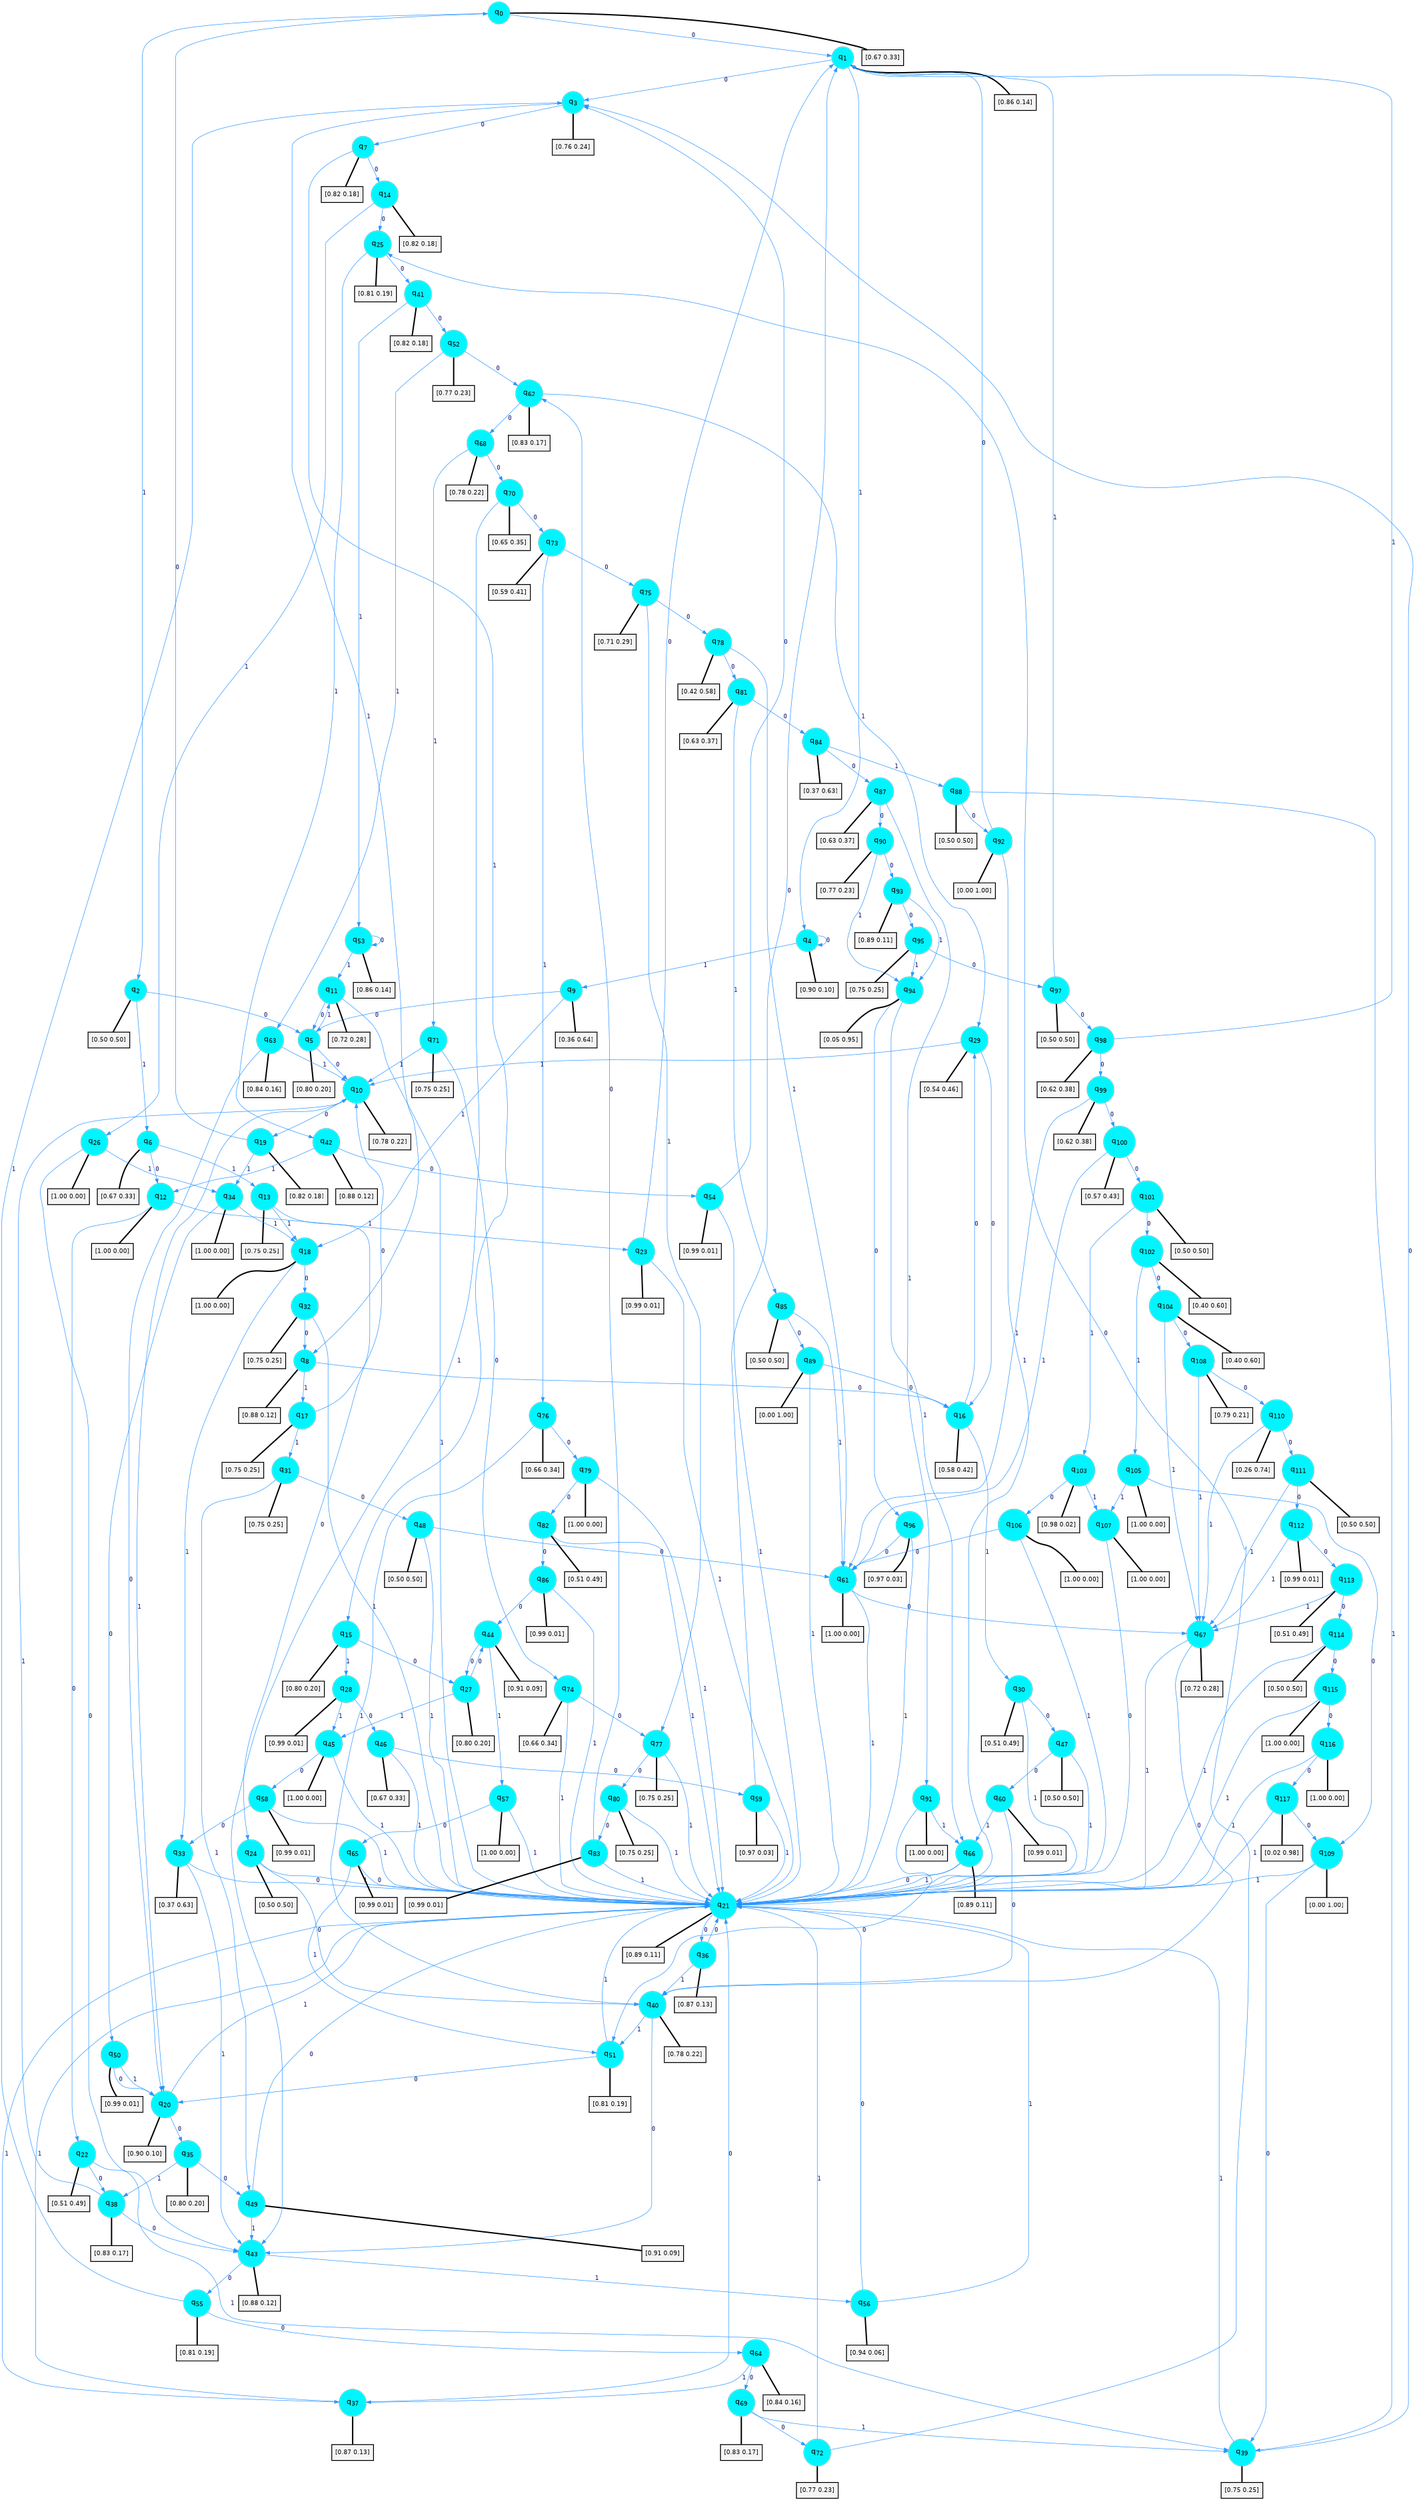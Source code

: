 digraph G {
graph [
bgcolor=transparent, dpi=300, rankdir=TD, size="40,25"];
node [
color=gray, fillcolor=turquoise1, fontcolor=black, fontname=Helvetica, fontsize=16, fontweight=bold, shape=circle, style=filled];
edge [
arrowsize=1, color=dodgerblue1, fontcolor=midnightblue, fontname=courier, fontweight=bold, penwidth=1, style=solid, weight=20];
0[label=<q<SUB>0</SUB>>];
1[label=<q<SUB>1</SUB>>];
2[label=<q<SUB>2</SUB>>];
3[label=<q<SUB>3</SUB>>];
4[label=<q<SUB>4</SUB>>];
5[label=<q<SUB>5</SUB>>];
6[label=<q<SUB>6</SUB>>];
7[label=<q<SUB>7</SUB>>];
8[label=<q<SUB>8</SUB>>];
9[label=<q<SUB>9</SUB>>];
10[label=<q<SUB>10</SUB>>];
11[label=<q<SUB>11</SUB>>];
12[label=<q<SUB>12</SUB>>];
13[label=<q<SUB>13</SUB>>];
14[label=<q<SUB>14</SUB>>];
15[label=<q<SUB>15</SUB>>];
16[label=<q<SUB>16</SUB>>];
17[label=<q<SUB>17</SUB>>];
18[label=<q<SUB>18</SUB>>];
19[label=<q<SUB>19</SUB>>];
20[label=<q<SUB>20</SUB>>];
21[label=<q<SUB>21</SUB>>];
22[label=<q<SUB>22</SUB>>];
23[label=<q<SUB>23</SUB>>];
24[label=<q<SUB>24</SUB>>];
25[label=<q<SUB>25</SUB>>];
26[label=<q<SUB>26</SUB>>];
27[label=<q<SUB>27</SUB>>];
28[label=<q<SUB>28</SUB>>];
29[label=<q<SUB>29</SUB>>];
30[label=<q<SUB>30</SUB>>];
31[label=<q<SUB>31</SUB>>];
32[label=<q<SUB>32</SUB>>];
33[label=<q<SUB>33</SUB>>];
34[label=<q<SUB>34</SUB>>];
35[label=<q<SUB>35</SUB>>];
36[label=<q<SUB>36</SUB>>];
37[label=<q<SUB>37</SUB>>];
38[label=<q<SUB>38</SUB>>];
39[label=<q<SUB>39</SUB>>];
40[label=<q<SUB>40</SUB>>];
41[label=<q<SUB>41</SUB>>];
42[label=<q<SUB>42</SUB>>];
43[label=<q<SUB>43</SUB>>];
44[label=<q<SUB>44</SUB>>];
45[label=<q<SUB>45</SUB>>];
46[label=<q<SUB>46</SUB>>];
47[label=<q<SUB>47</SUB>>];
48[label=<q<SUB>48</SUB>>];
49[label=<q<SUB>49</SUB>>];
50[label=<q<SUB>50</SUB>>];
51[label=<q<SUB>51</SUB>>];
52[label=<q<SUB>52</SUB>>];
53[label=<q<SUB>53</SUB>>];
54[label=<q<SUB>54</SUB>>];
55[label=<q<SUB>55</SUB>>];
56[label=<q<SUB>56</SUB>>];
57[label=<q<SUB>57</SUB>>];
58[label=<q<SUB>58</SUB>>];
59[label=<q<SUB>59</SUB>>];
60[label=<q<SUB>60</SUB>>];
61[label=<q<SUB>61</SUB>>];
62[label=<q<SUB>62</SUB>>];
63[label=<q<SUB>63</SUB>>];
64[label=<q<SUB>64</SUB>>];
65[label=<q<SUB>65</SUB>>];
66[label=<q<SUB>66</SUB>>];
67[label=<q<SUB>67</SUB>>];
68[label=<q<SUB>68</SUB>>];
69[label=<q<SUB>69</SUB>>];
70[label=<q<SUB>70</SUB>>];
71[label=<q<SUB>71</SUB>>];
72[label=<q<SUB>72</SUB>>];
73[label=<q<SUB>73</SUB>>];
74[label=<q<SUB>74</SUB>>];
75[label=<q<SUB>75</SUB>>];
76[label=<q<SUB>76</SUB>>];
77[label=<q<SUB>77</SUB>>];
78[label=<q<SUB>78</SUB>>];
79[label=<q<SUB>79</SUB>>];
80[label=<q<SUB>80</SUB>>];
81[label=<q<SUB>81</SUB>>];
82[label=<q<SUB>82</SUB>>];
83[label=<q<SUB>83</SUB>>];
84[label=<q<SUB>84</SUB>>];
85[label=<q<SUB>85</SUB>>];
86[label=<q<SUB>86</SUB>>];
87[label=<q<SUB>87</SUB>>];
88[label=<q<SUB>88</SUB>>];
89[label=<q<SUB>89</SUB>>];
90[label=<q<SUB>90</SUB>>];
91[label=<q<SUB>91</SUB>>];
92[label=<q<SUB>92</SUB>>];
93[label=<q<SUB>93</SUB>>];
94[label=<q<SUB>94</SUB>>];
95[label=<q<SUB>95</SUB>>];
96[label=<q<SUB>96</SUB>>];
97[label=<q<SUB>97</SUB>>];
98[label=<q<SUB>98</SUB>>];
99[label=<q<SUB>99</SUB>>];
100[label=<q<SUB>100</SUB>>];
101[label=<q<SUB>101</SUB>>];
102[label=<q<SUB>102</SUB>>];
103[label=<q<SUB>103</SUB>>];
104[label=<q<SUB>104</SUB>>];
105[label=<q<SUB>105</SUB>>];
106[label=<q<SUB>106</SUB>>];
107[label=<q<SUB>107</SUB>>];
108[label=<q<SUB>108</SUB>>];
109[label=<q<SUB>109</SUB>>];
110[label=<q<SUB>110</SUB>>];
111[label=<q<SUB>111</SUB>>];
112[label=<q<SUB>112</SUB>>];
113[label=<q<SUB>113</SUB>>];
114[label=<q<SUB>114</SUB>>];
115[label=<q<SUB>115</SUB>>];
116[label=<q<SUB>116</SUB>>];
117[label=<q<SUB>117</SUB>>];
118[label="[0.67 0.33]", shape=box,fontcolor=black, fontname=Helvetica, fontsize=14, penwidth=2, fillcolor=whitesmoke,color=black];
119[label="[0.86 0.14]", shape=box,fontcolor=black, fontname=Helvetica, fontsize=14, penwidth=2, fillcolor=whitesmoke,color=black];
120[label="[0.50 0.50]", shape=box,fontcolor=black, fontname=Helvetica, fontsize=14, penwidth=2, fillcolor=whitesmoke,color=black];
121[label="[0.76 0.24]", shape=box,fontcolor=black, fontname=Helvetica, fontsize=14, penwidth=2, fillcolor=whitesmoke,color=black];
122[label="[0.90 0.10]", shape=box,fontcolor=black, fontname=Helvetica, fontsize=14, penwidth=2, fillcolor=whitesmoke,color=black];
123[label="[0.80 0.20]", shape=box,fontcolor=black, fontname=Helvetica, fontsize=14, penwidth=2, fillcolor=whitesmoke,color=black];
124[label="[0.67 0.33]", shape=box,fontcolor=black, fontname=Helvetica, fontsize=14, penwidth=2, fillcolor=whitesmoke,color=black];
125[label="[0.82 0.18]", shape=box,fontcolor=black, fontname=Helvetica, fontsize=14, penwidth=2, fillcolor=whitesmoke,color=black];
126[label="[0.88 0.12]", shape=box,fontcolor=black, fontname=Helvetica, fontsize=14, penwidth=2, fillcolor=whitesmoke,color=black];
127[label="[0.36 0.64]", shape=box,fontcolor=black, fontname=Helvetica, fontsize=14, penwidth=2, fillcolor=whitesmoke,color=black];
128[label="[0.78 0.22]", shape=box,fontcolor=black, fontname=Helvetica, fontsize=14, penwidth=2, fillcolor=whitesmoke,color=black];
129[label="[0.72 0.28]", shape=box,fontcolor=black, fontname=Helvetica, fontsize=14, penwidth=2, fillcolor=whitesmoke,color=black];
130[label="[1.00 0.00]", shape=box,fontcolor=black, fontname=Helvetica, fontsize=14, penwidth=2, fillcolor=whitesmoke,color=black];
131[label="[0.75 0.25]", shape=box,fontcolor=black, fontname=Helvetica, fontsize=14, penwidth=2, fillcolor=whitesmoke,color=black];
132[label="[0.82 0.18]", shape=box,fontcolor=black, fontname=Helvetica, fontsize=14, penwidth=2, fillcolor=whitesmoke,color=black];
133[label="[0.80 0.20]", shape=box,fontcolor=black, fontname=Helvetica, fontsize=14, penwidth=2, fillcolor=whitesmoke,color=black];
134[label="[0.58 0.42]", shape=box,fontcolor=black, fontname=Helvetica, fontsize=14, penwidth=2, fillcolor=whitesmoke,color=black];
135[label="[0.75 0.25]", shape=box,fontcolor=black, fontname=Helvetica, fontsize=14, penwidth=2, fillcolor=whitesmoke,color=black];
136[label="[1.00 0.00]", shape=box,fontcolor=black, fontname=Helvetica, fontsize=14, penwidth=2, fillcolor=whitesmoke,color=black];
137[label="[0.82 0.18]", shape=box,fontcolor=black, fontname=Helvetica, fontsize=14, penwidth=2, fillcolor=whitesmoke,color=black];
138[label="[0.90 0.10]", shape=box,fontcolor=black, fontname=Helvetica, fontsize=14, penwidth=2, fillcolor=whitesmoke,color=black];
139[label="[0.89 0.11]", shape=box,fontcolor=black, fontname=Helvetica, fontsize=14, penwidth=2, fillcolor=whitesmoke,color=black];
140[label="[0.51 0.49]", shape=box,fontcolor=black, fontname=Helvetica, fontsize=14, penwidth=2, fillcolor=whitesmoke,color=black];
141[label="[0.99 0.01]", shape=box,fontcolor=black, fontname=Helvetica, fontsize=14, penwidth=2, fillcolor=whitesmoke,color=black];
142[label="[0.50 0.50]", shape=box,fontcolor=black, fontname=Helvetica, fontsize=14, penwidth=2, fillcolor=whitesmoke,color=black];
143[label="[0.81 0.19]", shape=box,fontcolor=black, fontname=Helvetica, fontsize=14, penwidth=2, fillcolor=whitesmoke,color=black];
144[label="[1.00 0.00]", shape=box,fontcolor=black, fontname=Helvetica, fontsize=14, penwidth=2, fillcolor=whitesmoke,color=black];
145[label="[0.80 0.20]", shape=box,fontcolor=black, fontname=Helvetica, fontsize=14, penwidth=2, fillcolor=whitesmoke,color=black];
146[label="[0.99 0.01]", shape=box,fontcolor=black, fontname=Helvetica, fontsize=14, penwidth=2, fillcolor=whitesmoke,color=black];
147[label="[0.54 0.46]", shape=box,fontcolor=black, fontname=Helvetica, fontsize=14, penwidth=2, fillcolor=whitesmoke,color=black];
148[label="[0.51 0.49]", shape=box,fontcolor=black, fontname=Helvetica, fontsize=14, penwidth=2, fillcolor=whitesmoke,color=black];
149[label="[0.75 0.25]", shape=box,fontcolor=black, fontname=Helvetica, fontsize=14, penwidth=2, fillcolor=whitesmoke,color=black];
150[label="[0.75 0.25]", shape=box,fontcolor=black, fontname=Helvetica, fontsize=14, penwidth=2, fillcolor=whitesmoke,color=black];
151[label="[0.37 0.63]", shape=box,fontcolor=black, fontname=Helvetica, fontsize=14, penwidth=2, fillcolor=whitesmoke,color=black];
152[label="[1.00 0.00]", shape=box,fontcolor=black, fontname=Helvetica, fontsize=14, penwidth=2, fillcolor=whitesmoke,color=black];
153[label="[0.80 0.20]", shape=box,fontcolor=black, fontname=Helvetica, fontsize=14, penwidth=2, fillcolor=whitesmoke,color=black];
154[label="[0.87 0.13]", shape=box,fontcolor=black, fontname=Helvetica, fontsize=14, penwidth=2, fillcolor=whitesmoke,color=black];
155[label="[0.87 0.13]", shape=box,fontcolor=black, fontname=Helvetica, fontsize=14, penwidth=2, fillcolor=whitesmoke,color=black];
156[label="[0.83 0.17]", shape=box,fontcolor=black, fontname=Helvetica, fontsize=14, penwidth=2, fillcolor=whitesmoke,color=black];
157[label="[0.75 0.25]", shape=box,fontcolor=black, fontname=Helvetica, fontsize=14, penwidth=2, fillcolor=whitesmoke,color=black];
158[label="[0.78 0.22]", shape=box,fontcolor=black, fontname=Helvetica, fontsize=14, penwidth=2, fillcolor=whitesmoke,color=black];
159[label="[0.82 0.18]", shape=box,fontcolor=black, fontname=Helvetica, fontsize=14, penwidth=2, fillcolor=whitesmoke,color=black];
160[label="[0.88 0.12]", shape=box,fontcolor=black, fontname=Helvetica, fontsize=14, penwidth=2, fillcolor=whitesmoke,color=black];
161[label="[0.88 0.12]", shape=box,fontcolor=black, fontname=Helvetica, fontsize=14, penwidth=2, fillcolor=whitesmoke,color=black];
162[label="[0.91 0.09]", shape=box,fontcolor=black, fontname=Helvetica, fontsize=14, penwidth=2, fillcolor=whitesmoke,color=black];
163[label="[1.00 0.00]", shape=box,fontcolor=black, fontname=Helvetica, fontsize=14, penwidth=2, fillcolor=whitesmoke,color=black];
164[label="[0.67 0.33]", shape=box,fontcolor=black, fontname=Helvetica, fontsize=14, penwidth=2, fillcolor=whitesmoke,color=black];
165[label="[0.50 0.50]", shape=box,fontcolor=black, fontname=Helvetica, fontsize=14, penwidth=2, fillcolor=whitesmoke,color=black];
166[label="[0.50 0.50]", shape=box,fontcolor=black, fontname=Helvetica, fontsize=14, penwidth=2, fillcolor=whitesmoke,color=black];
167[label="[0.91 0.09]", shape=box,fontcolor=black, fontname=Helvetica, fontsize=14, penwidth=2, fillcolor=whitesmoke,color=black];
168[label="[0.99 0.01]", shape=box,fontcolor=black, fontname=Helvetica, fontsize=14, penwidth=2, fillcolor=whitesmoke,color=black];
169[label="[0.81 0.19]", shape=box,fontcolor=black, fontname=Helvetica, fontsize=14, penwidth=2, fillcolor=whitesmoke,color=black];
170[label="[0.77 0.23]", shape=box,fontcolor=black, fontname=Helvetica, fontsize=14, penwidth=2, fillcolor=whitesmoke,color=black];
171[label="[0.86 0.14]", shape=box,fontcolor=black, fontname=Helvetica, fontsize=14, penwidth=2, fillcolor=whitesmoke,color=black];
172[label="[0.99 0.01]", shape=box,fontcolor=black, fontname=Helvetica, fontsize=14, penwidth=2, fillcolor=whitesmoke,color=black];
173[label="[0.81 0.19]", shape=box,fontcolor=black, fontname=Helvetica, fontsize=14, penwidth=2, fillcolor=whitesmoke,color=black];
174[label="[0.94 0.06]", shape=box,fontcolor=black, fontname=Helvetica, fontsize=14, penwidth=2, fillcolor=whitesmoke,color=black];
175[label="[1.00 0.00]", shape=box,fontcolor=black, fontname=Helvetica, fontsize=14, penwidth=2, fillcolor=whitesmoke,color=black];
176[label="[0.99 0.01]", shape=box,fontcolor=black, fontname=Helvetica, fontsize=14, penwidth=2, fillcolor=whitesmoke,color=black];
177[label="[0.97 0.03]", shape=box,fontcolor=black, fontname=Helvetica, fontsize=14, penwidth=2, fillcolor=whitesmoke,color=black];
178[label="[0.99 0.01]", shape=box,fontcolor=black, fontname=Helvetica, fontsize=14, penwidth=2, fillcolor=whitesmoke,color=black];
179[label="[1.00 0.00]", shape=box,fontcolor=black, fontname=Helvetica, fontsize=14, penwidth=2, fillcolor=whitesmoke,color=black];
180[label="[0.83 0.17]", shape=box,fontcolor=black, fontname=Helvetica, fontsize=14, penwidth=2, fillcolor=whitesmoke,color=black];
181[label="[0.84 0.16]", shape=box,fontcolor=black, fontname=Helvetica, fontsize=14, penwidth=2, fillcolor=whitesmoke,color=black];
182[label="[0.84 0.16]", shape=box,fontcolor=black, fontname=Helvetica, fontsize=14, penwidth=2, fillcolor=whitesmoke,color=black];
183[label="[0.99 0.01]", shape=box,fontcolor=black, fontname=Helvetica, fontsize=14, penwidth=2, fillcolor=whitesmoke,color=black];
184[label="[0.89 0.11]", shape=box,fontcolor=black, fontname=Helvetica, fontsize=14, penwidth=2, fillcolor=whitesmoke,color=black];
185[label="[0.72 0.28]", shape=box,fontcolor=black, fontname=Helvetica, fontsize=14, penwidth=2, fillcolor=whitesmoke,color=black];
186[label="[0.78 0.22]", shape=box,fontcolor=black, fontname=Helvetica, fontsize=14, penwidth=2, fillcolor=whitesmoke,color=black];
187[label="[0.83 0.17]", shape=box,fontcolor=black, fontname=Helvetica, fontsize=14, penwidth=2, fillcolor=whitesmoke,color=black];
188[label="[0.65 0.35]", shape=box,fontcolor=black, fontname=Helvetica, fontsize=14, penwidth=2, fillcolor=whitesmoke,color=black];
189[label="[0.75 0.25]", shape=box,fontcolor=black, fontname=Helvetica, fontsize=14, penwidth=2, fillcolor=whitesmoke,color=black];
190[label="[0.77 0.23]", shape=box,fontcolor=black, fontname=Helvetica, fontsize=14, penwidth=2, fillcolor=whitesmoke,color=black];
191[label="[0.59 0.41]", shape=box,fontcolor=black, fontname=Helvetica, fontsize=14, penwidth=2, fillcolor=whitesmoke,color=black];
192[label="[0.66 0.34]", shape=box,fontcolor=black, fontname=Helvetica, fontsize=14, penwidth=2, fillcolor=whitesmoke,color=black];
193[label="[0.71 0.29]", shape=box,fontcolor=black, fontname=Helvetica, fontsize=14, penwidth=2, fillcolor=whitesmoke,color=black];
194[label="[0.66 0.34]", shape=box,fontcolor=black, fontname=Helvetica, fontsize=14, penwidth=2, fillcolor=whitesmoke,color=black];
195[label="[0.75 0.25]", shape=box,fontcolor=black, fontname=Helvetica, fontsize=14, penwidth=2, fillcolor=whitesmoke,color=black];
196[label="[0.42 0.58]", shape=box,fontcolor=black, fontname=Helvetica, fontsize=14, penwidth=2, fillcolor=whitesmoke,color=black];
197[label="[1.00 0.00]", shape=box,fontcolor=black, fontname=Helvetica, fontsize=14, penwidth=2, fillcolor=whitesmoke,color=black];
198[label="[0.75 0.25]", shape=box,fontcolor=black, fontname=Helvetica, fontsize=14, penwidth=2, fillcolor=whitesmoke,color=black];
199[label="[0.63 0.37]", shape=box,fontcolor=black, fontname=Helvetica, fontsize=14, penwidth=2, fillcolor=whitesmoke,color=black];
200[label="[0.51 0.49]", shape=box,fontcolor=black, fontname=Helvetica, fontsize=14, penwidth=2, fillcolor=whitesmoke,color=black];
201[label="[0.99 0.01]", shape=box,fontcolor=black, fontname=Helvetica, fontsize=14, penwidth=2, fillcolor=whitesmoke,color=black];
202[label="[0.37 0.63]", shape=box,fontcolor=black, fontname=Helvetica, fontsize=14, penwidth=2, fillcolor=whitesmoke,color=black];
203[label="[0.50 0.50]", shape=box,fontcolor=black, fontname=Helvetica, fontsize=14, penwidth=2, fillcolor=whitesmoke,color=black];
204[label="[0.99 0.01]", shape=box,fontcolor=black, fontname=Helvetica, fontsize=14, penwidth=2, fillcolor=whitesmoke,color=black];
205[label="[0.63 0.37]", shape=box,fontcolor=black, fontname=Helvetica, fontsize=14, penwidth=2, fillcolor=whitesmoke,color=black];
206[label="[0.50 0.50]", shape=box,fontcolor=black, fontname=Helvetica, fontsize=14, penwidth=2, fillcolor=whitesmoke,color=black];
207[label="[0.00 1.00]", shape=box,fontcolor=black, fontname=Helvetica, fontsize=14, penwidth=2, fillcolor=whitesmoke,color=black];
208[label="[0.77 0.23]", shape=box,fontcolor=black, fontname=Helvetica, fontsize=14, penwidth=2, fillcolor=whitesmoke,color=black];
209[label="[1.00 0.00]", shape=box,fontcolor=black, fontname=Helvetica, fontsize=14, penwidth=2, fillcolor=whitesmoke,color=black];
210[label="[0.00 1.00]", shape=box,fontcolor=black, fontname=Helvetica, fontsize=14, penwidth=2, fillcolor=whitesmoke,color=black];
211[label="[0.89 0.11]", shape=box,fontcolor=black, fontname=Helvetica, fontsize=14, penwidth=2, fillcolor=whitesmoke,color=black];
212[label="[0.05 0.95]", shape=box,fontcolor=black, fontname=Helvetica, fontsize=14, penwidth=2, fillcolor=whitesmoke,color=black];
213[label="[0.75 0.25]", shape=box,fontcolor=black, fontname=Helvetica, fontsize=14, penwidth=2, fillcolor=whitesmoke,color=black];
214[label="[0.97 0.03]", shape=box,fontcolor=black, fontname=Helvetica, fontsize=14, penwidth=2, fillcolor=whitesmoke,color=black];
215[label="[0.50 0.50]", shape=box,fontcolor=black, fontname=Helvetica, fontsize=14, penwidth=2, fillcolor=whitesmoke,color=black];
216[label="[0.62 0.38]", shape=box,fontcolor=black, fontname=Helvetica, fontsize=14, penwidth=2, fillcolor=whitesmoke,color=black];
217[label="[0.62 0.38]", shape=box,fontcolor=black, fontname=Helvetica, fontsize=14, penwidth=2, fillcolor=whitesmoke,color=black];
218[label="[0.57 0.43]", shape=box,fontcolor=black, fontname=Helvetica, fontsize=14, penwidth=2, fillcolor=whitesmoke,color=black];
219[label="[0.50 0.50]", shape=box,fontcolor=black, fontname=Helvetica, fontsize=14, penwidth=2, fillcolor=whitesmoke,color=black];
220[label="[0.40 0.60]", shape=box,fontcolor=black, fontname=Helvetica, fontsize=14, penwidth=2, fillcolor=whitesmoke,color=black];
221[label="[0.98 0.02]", shape=box,fontcolor=black, fontname=Helvetica, fontsize=14, penwidth=2, fillcolor=whitesmoke,color=black];
222[label="[0.40 0.60]", shape=box,fontcolor=black, fontname=Helvetica, fontsize=14, penwidth=2, fillcolor=whitesmoke,color=black];
223[label="[1.00 0.00]", shape=box,fontcolor=black, fontname=Helvetica, fontsize=14, penwidth=2, fillcolor=whitesmoke,color=black];
224[label="[1.00 0.00]", shape=box,fontcolor=black, fontname=Helvetica, fontsize=14, penwidth=2, fillcolor=whitesmoke,color=black];
225[label="[1.00 0.00]", shape=box,fontcolor=black, fontname=Helvetica, fontsize=14, penwidth=2, fillcolor=whitesmoke,color=black];
226[label="[0.79 0.21]", shape=box,fontcolor=black, fontname=Helvetica, fontsize=14, penwidth=2, fillcolor=whitesmoke,color=black];
227[label="[0.00 1.00]", shape=box,fontcolor=black, fontname=Helvetica, fontsize=14, penwidth=2, fillcolor=whitesmoke,color=black];
228[label="[0.26 0.74]", shape=box,fontcolor=black, fontname=Helvetica, fontsize=14, penwidth=2, fillcolor=whitesmoke,color=black];
229[label="[0.50 0.50]", shape=box,fontcolor=black, fontname=Helvetica, fontsize=14, penwidth=2, fillcolor=whitesmoke,color=black];
230[label="[0.99 0.01]", shape=box,fontcolor=black, fontname=Helvetica, fontsize=14, penwidth=2, fillcolor=whitesmoke,color=black];
231[label="[0.51 0.49]", shape=box,fontcolor=black, fontname=Helvetica, fontsize=14, penwidth=2, fillcolor=whitesmoke,color=black];
232[label="[0.50 0.50]", shape=box,fontcolor=black, fontname=Helvetica, fontsize=14, penwidth=2, fillcolor=whitesmoke,color=black];
233[label="[1.00 0.00]", shape=box,fontcolor=black, fontname=Helvetica, fontsize=14, penwidth=2, fillcolor=whitesmoke,color=black];
234[label="[1.00 0.00]", shape=box,fontcolor=black, fontname=Helvetica, fontsize=14, penwidth=2, fillcolor=whitesmoke,color=black];
235[label="[0.02 0.98]", shape=box,fontcolor=black, fontname=Helvetica, fontsize=14, penwidth=2, fillcolor=whitesmoke,color=black];
0->1 [label=0];
0->2 [label=1];
0->118 [arrowhead=none, penwidth=3,color=black];
1->3 [label=0];
1->4 [label=1];
1->119 [arrowhead=none, penwidth=3,color=black];
2->5 [label=0];
2->6 [label=1];
2->120 [arrowhead=none, penwidth=3,color=black];
3->7 [label=0];
3->8 [label=1];
3->121 [arrowhead=none, penwidth=3,color=black];
4->4 [label=0];
4->9 [label=1];
4->122 [arrowhead=none, penwidth=3,color=black];
5->10 [label=0];
5->11 [label=1];
5->123 [arrowhead=none, penwidth=3,color=black];
6->12 [label=0];
6->13 [label=1];
6->124 [arrowhead=none, penwidth=3,color=black];
7->14 [label=0];
7->15 [label=1];
7->125 [arrowhead=none, penwidth=3,color=black];
8->16 [label=0];
8->17 [label=1];
8->126 [arrowhead=none, penwidth=3,color=black];
9->5 [label=0];
9->18 [label=1];
9->127 [arrowhead=none, penwidth=3,color=black];
10->19 [label=0];
10->20 [label=1];
10->128 [arrowhead=none, penwidth=3,color=black];
11->5 [label=0];
11->21 [label=1];
11->129 [arrowhead=none, penwidth=3,color=black];
12->22 [label=0];
12->23 [label=1];
12->130 [arrowhead=none, penwidth=3,color=black];
13->24 [label=0];
13->18 [label=1];
13->131 [arrowhead=none, penwidth=3,color=black];
14->25 [label=0];
14->26 [label=1];
14->132 [arrowhead=none, penwidth=3,color=black];
15->27 [label=0];
15->28 [label=1];
15->133 [arrowhead=none, penwidth=3,color=black];
16->29 [label=0];
16->30 [label=1];
16->134 [arrowhead=none, penwidth=3,color=black];
17->10 [label=0];
17->31 [label=1];
17->135 [arrowhead=none, penwidth=3,color=black];
18->32 [label=0];
18->33 [label=1];
18->136 [arrowhead=none, penwidth=3,color=black];
19->0 [label=0];
19->34 [label=1];
19->137 [arrowhead=none, penwidth=3,color=black];
20->35 [label=0];
20->21 [label=1];
20->138 [arrowhead=none, penwidth=3,color=black];
21->36 [label=0];
21->37 [label=1];
21->139 [arrowhead=none, penwidth=3,color=black];
22->38 [label=0];
22->39 [label=1];
22->140 [arrowhead=none, penwidth=3,color=black];
23->1 [label=0];
23->21 [label=1];
23->141 [arrowhead=none, penwidth=3,color=black];
24->40 [label=0];
24->21 [label=1];
24->142 [arrowhead=none, penwidth=3,color=black];
25->41 [label=0];
25->42 [label=1];
25->143 [arrowhead=none, penwidth=3,color=black];
26->43 [label=0];
26->34 [label=1];
26->144 [arrowhead=none, penwidth=3,color=black];
27->44 [label=0];
27->45 [label=1];
27->145 [arrowhead=none, penwidth=3,color=black];
28->46 [label=0];
28->45 [label=1];
28->146 [arrowhead=none, penwidth=3,color=black];
29->16 [label=0];
29->10 [label=1];
29->147 [arrowhead=none, penwidth=3,color=black];
30->47 [label=0];
30->21 [label=1];
30->148 [arrowhead=none, penwidth=3,color=black];
31->48 [label=0];
31->49 [label=1];
31->149 [arrowhead=none, penwidth=3,color=black];
32->8 [label=0];
32->21 [label=1];
32->150 [arrowhead=none, penwidth=3,color=black];
33->21 [label=0];
33->43 [label=1];
33->151 [arrowhead=none, penwidth=3,color=black];
34->50 [label=0];
34->18 [label=1];
34->152 [arrowhead=none, penwidth=3,color=black];
35->49 [label=0];
35->38 [label=1];
35->153 [arrowhead=none, penwidth=3,color=black];
36->21 [label=0];
36->40 [label=1];
36->154 [arrowhead=none, penwidth=3,color=black];
37->21 [label=0];
37->21 [label=1];
37->155 [arrowhead=none, penwidth=3,color=black];
38->43 [label=0];
38->10 [label=1];
38->156 [arrowhead=none, penwidth=3,color=black];
39->3 [label=0];
39->21 [label=1];
39->157 [arrowhead=none, penwidth=3,color=black];
40->43 [label=0];
40->51 [label=1];
40->158 [arrowhead=none, penwidth=3,color=black];
41->52 [label=0];
41->53 [label=1];
41->159 [arrowhead=none, penwidth=3,color=black];
42->54 [label=0];
42->12 [label=1];
42->160 [arrowhead=none, penwidth=3,color=black];
43->55 [label=0];
43->56 [label=1];
43->161 [arrowhead=none, penwidth=3,color=black];
44->27 [label=0];
44->57 [label=1];
44->162 [arrowhead=none, penwidth=3,color=black];
45->58 [label=0];
45->21 [label=1];
45->163 [arrowhead=none, penwidth=3,color=black];
46->59 [label=0];
46->21 [label=1];
46->164 [arrowhead=none, penwidth=3,color=black];
47->60 [label=0];
47->21 [label=1];
47->165 [arrowhead=none, penwidth=3,color=black];
48->61 [label=0];
48->21 [label=1];
48->166 [arrowhead=none, penwidth=3,color=black];
49->21 [label=0];
49->43 [label=1];
49->167 [arrowhead=none, penwidth=3,color=black];
50->20 [label=0];
50->20 [label=1];
50->168 [arrowhead=none, penwidth=3,color=black];
51->20 [label=0];
51->21 [label=1];
51->169 [arrowhead=none, penwidth=3,color=black];
52->62 [label=0];
52->63 [label=1];
52->170 [arrowhead=none, penwidth=3,color=black];
53->53 [label=0];
53->11 [label=1];
53->171 [arrowhead=none, penwidth=3,color=black];
54->3 [label=0];
54->21 [label=1];
54->172 [arrowhead=none, penwidth=3,color=black];
55->64 [label=0];
55->3 [label=1];
55->173 [arrowhead=none, penwidth=3,color=black];
56->21 [label=0];
56->21 [label=1];
56->174 [arrowhead=none, penwidth=3,color=black];
57->65 [label=0];
57->21 [label=1];
57->175 [arrowhead=none, penwidth=3,color=black];
58->33 [label=0];
58->21 [label=1];
58->176 [arrowhead=none, penwidth=3,color=black];
59->1 [label=0];
59->21 [label=1];
59->177 [arrowhead=none, penwidth=3,color=black];
60->40 [label=0];
60->66 [label=1];
60->178 [arrowhead=none, penwidth=3,color=black];
61->67 [label=0];
61->21 [label=1];
61->179 [arrowhead=none, penwidth=3,color=black];
62->68 [label=0];
62->29 [label=1];
62->180 [arrowhead=none, penwidth=3,color=black];
63->20 [label=0];
63->10 [label=1];
63->181 [arrowhead=none, penwidth=3,color=black];
64->69 [label=0];
64->37 [label=1];
64->182 [arrowhead=none, penwidth=3,color=black];
65->21 [label=0];
65->51 [label=1];
65->183 [arrowhead=none, penwidth=3,color=black];
66->21 [label=0];
66->21 [label=1];
66->184 [arrowhead=none, penwidth=3,color=black];
67->40 [label=0];
67->21 [label=1];
67->185 [arrowhead=none, penwidth=3,color=black];
68->70 [label=0];
68->71 [label=1];
68->186 [arrowhead=none, penwidth=3,color=black];
69->72 [label=0];
69->39 [label=1];
69->187 [arrowhead=none, penwidth=3,color=black];
70->73 [label=0];
70->43 [label=1];
70->188 [arrowhead=none, penwidth=3,color=black];
71->74 [label=0];
71->10 [label=1];
71->189 [arrowhead=none, penwidth=3,color=black];
72->25 [label=0];
72->21 [label=1];
72->190 [arrowhead=none, penwidth=3,color=black];
73->75 [label=0];
73->76 [label=1];
73->191 [arrowhead=none, penwidth=3,color=black];
74->77 [label=0];
74->21 [label=1];
74->192 [arrowhead=none, penwidth=3,color=black];
75->78 [label=0];
75->77 [label=1];
75->193 [arrowhead=none, penwidth=3,color=black];
76->79 [label=0];
76->40 [label=1];
76->194 [arrowhead=none, penwidth=3,color=black];
77->80 [label=0];
77->21 [label=1];
77->195 [arrowhead=none, penwidth=3,color=black];
78->81 [label=0];
78->61 [label=1];
78->196 [arrowhead=none, penwidth=3,color=black];
79->82 [label=0];
79->21 [label=1];
79->197 [arrowhead=none, penwidth=3,color=black];
80->83 [label=0];
80->21 [label=1];
80->198 [arrowhead=none, penwidth=3,color=black];
81->84 [label=0];
81->85 [label=1];
81->199 [arrowhead=none, penwidth=3,color=black];
82->86 [label=0];
82->21 [label=1];
82->200 [arrowhead=none, penwidth=3,color=black];
83->62 [label=0];
83->21 [label=1];
83->201 [arrowhead=none, penwidth=3,color=black];
84->87 [label=0];
84->88 [label=1];
84->202 [arrowhead=none, penwidth=3,color=black];
85->89 [label=0];
85->61 [label=1];
85->203 [arrowhead=none, penwidth=3,color=black];
86->44 [label=0];
86->21 [label=1];
86->204 [arrowhead=none, penwidth=3,color=black];
87->90 [label=0];
87->91 [label=1];
87->205 [arrowhead=none, penwidth=3,color=black];
88->92 [label=0];
88->39 [label=1];
88->206 [arrowhead=none, penwidth=3,color=black];
89->16 [label=0];
89->21 [label=1];
89->207 [arrowhead=none, penwidth=3,color=black];
90->93 [label=0];
90->94 [label=1];
90->208 [arrowhead=none, penwidth=3,color=black];
91->51 [label=0];
91->66 [label=1];
91->209 [arrowhead=none, penwidth=3,color=black];
92->1 [label=0];
92->21 [label=1];
92->210 [arrowhead=none, penwidth=3,color=black];
93->95 [label=0];
93->94 [label=1];
93->211 [arrowhead=none, penwidth=3,color=black];
94->96 [label=0];
94->66 [label=1];
94->212 [arrowhead=none, penwidth=3,color=black];
95->97 [label=0];
95->94 [label=1];
95->213 [arrowhead=none, penwidth=3,color=black];
96->61 [label=0];
96->21 [label=1];
96->214 [arrowhead=none, penwidth=3,color=black];
97->98 [label=0];
97->1 [label=1];
97->215 [arrowhead=none, penwidth=3,color=black];
98->99 [label=0];
98->1 [label=1];
98->216 [arrowhead=none, penwidth=3,color=black];
99->100 [label=0];
99->61 [label=1];
99->217 [arrowhead=none, penwidth=3,color=black];
100->101 [label=0];
100->61 [label=1];
100->218 [arrowhead=none, penwidth=3,color=black];
101->102 [label=0];
101->103 [label=1];
101->219 [arrowhead=none, penwidth=3,color=black];
102->104 [label=0];
102->105 [label=1];
102->220 [arrowhead=none, penwidth=3,color=black];
103->106 [label=0];
103->107 [label=1];
103->221 [arrowhead=none, penwidth=3,color=black];
104->108 [label=0];
104->67 [label=1];
104->222 [arrowhead=none, penwidth=3,color=black];
105->109 [label=0];
105->107 [label=1];
105->223 [arrowhead=none, penwidth=3,color=black];
106->61 [label=0];
106->21 [label=1];
106->224 [arrowhead=none, penwidth=3,color=black];
107->21 [label=0];
107->225 [arrowhead=none, penwidth=3,color=black];
108->110 [label=0];
108->67 [label=1];
108->226 [arrowhead=none, penwidth=3,color=black];
109->39 [label=0];
109->21 [label=1];
109->227 [arrowhead=none, penwidth=3,color=black];
110->111 [label=0];
110->67 [label=1];
110->228 [arrowhead=none, penwidth=3,color=black];
111->112 [label=0];
111->67 [label=1];
111->229 [arrowhead=none, penwidth=3,color=black];
112->113 [label=0];
112->67 [label=1];
112->230 [arrowhead=none, penwidth=3,color=black];
113->114 [label=0];
113->67 [label=1];
113->231 [arrowhead=none, penwidth=3,color=black];
114->115 [label=0];
114->21 [label=1];
114->232 [arrowhead=none, penwidth=3,color=black];
115->116 [label=0];
115->21 [label=1];
115->233 [arrowhead=none, penwidth=3,color=black];
116->117 [label=0];
116->21 [label=1];
116->234 [arrowhead=none, penwidth=3,color=black];
117->109 [label=0];
117->21 [label=1];
117->235 [arrowhead=none, penwidth=3,color=black];
}
